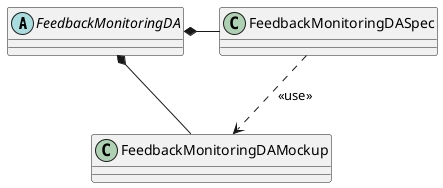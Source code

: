 @startuml
'https://plantuml.com/class-diagram


abstract class FeedbackMonitoringDA

FeedbackMonitoringDA *- FeedbackMonitoringDASpec
FeedbackMonitoringDASpec ..> FeedbackMonitoringDAMockup : <<use>>
FeedbackMonitoringDA *- FeedbackMonitoringDAMockup

@enduml
